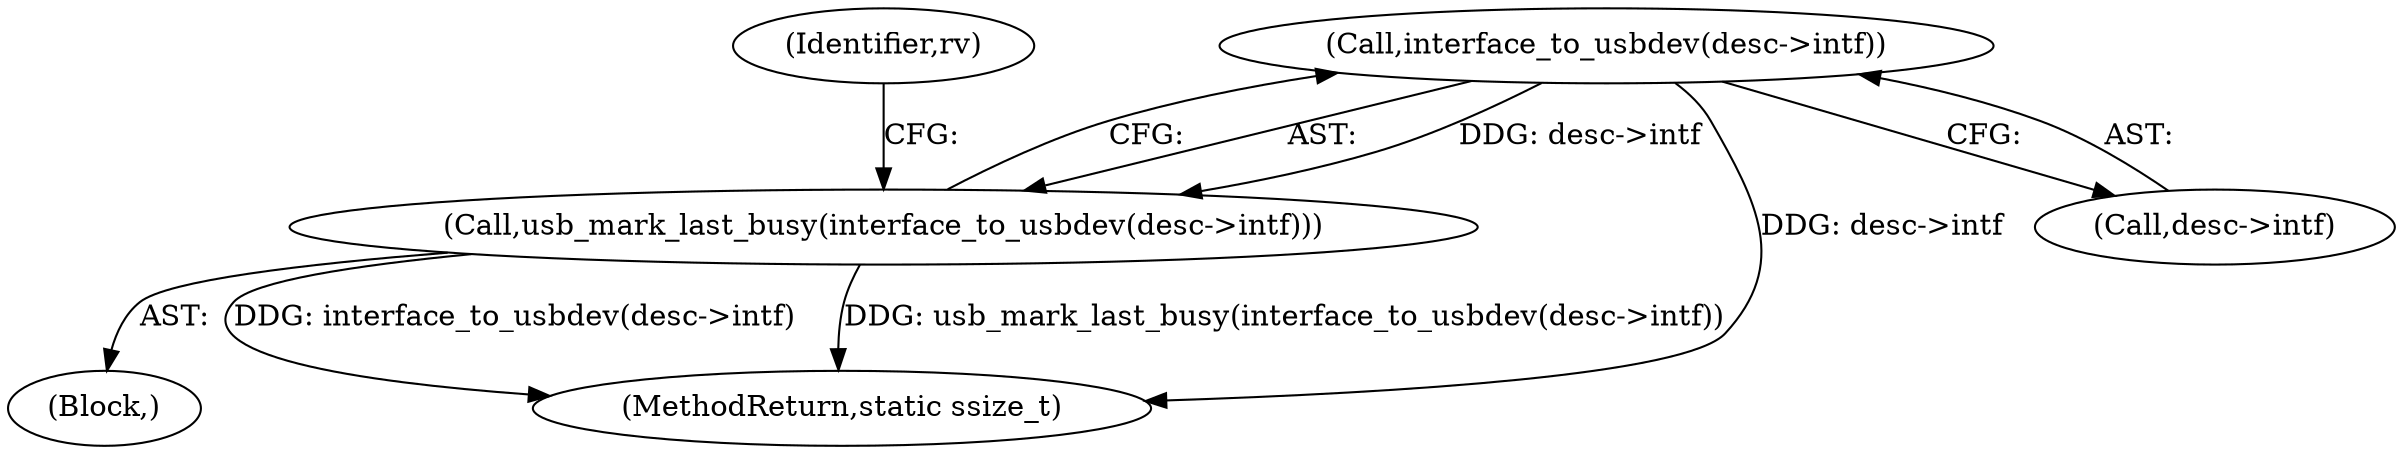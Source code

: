 digraph "0_linux_c0f5ecee4e741667b2493c742b60b6218d40b3aa_1@pointer" {
"1000258" [label="(Call,interface_to_usbdev(desc->intf))"];
"1000257" [label="(Call,usb_mark_last_busy(interface_to_usbdev(desc->intf)))"];
"1000149" [label="(Block,)"];
"1000257" [label="(Call,usb_mark_last_busy(interface_to_usbdev(desc->intf)))"];
"1000437" [label="(MethodReturn,static ssize_t)"];
"1000259" [label="(Call,desc->intf)"];
"1000264" [label="(Identifier,rv)"];
"1000258" [label="(Call,interface_to_usbdev(desc->intf))"];
"1000258" -> "1000257"  [label="AST: "];
"1000258" -> "1000259"  [label="CFG: "];
"1000259" -> "1000258"  [label="AST: "];
"1000257" -> "1000258"  [label="CFG: "];
"1000258" -> "1000437"  [label="DDG: desc->intf"];
"1000258" -> "1000257"  [label="DDG: desc->intf"];
"1000257" -> "1000149"  [label="AST: "];
"1000264" -> "1000257"  [label="CFG: "];
"1000257" -> "1000437"  [label="DDG: interface_to_usbdev(desc->intf)"];
"1000257" -> "1000437"  [label="DDG: usb_mark_last_busy(interface_to_usbdev(desc->intf))"];
}
